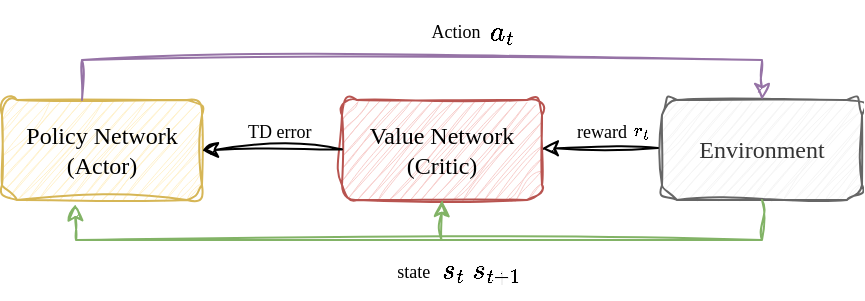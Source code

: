 <mxfile version="27.1.5">
  <diagram name="第 1 页" id="3Lj46JTjBRr6I3ty7Zjj">
    <mxGraphModel dx="920" dy="434" grid="1" gridSize="10" guides="1" tooltips="1" connect="1" arrows="1" fold="1" page="1" pageScale="1" pageWidth="827" pageHeight="1169" math="1" shadow="0">
      <root>
        <mxCell id="0" />
        <mxCell id="1" parent="0" />
        <mxCell id="fZ_mb3iRuPxJW4_zwdLX-2" value="&lt;font face=&quot;Comic Sans MS&quot;&gt;Policy Network&lt;br&gt;(Actor)&lt;/font&gt;" style="rounded=1;whiteSpace=wrap;html=1;sketch=1;curveFitting=1;jiggle=2;fillColor=#fff2cc;strokeColor=#d6b656;" parent="1" vertex="1">
          <mxGeometry x="140" y="490" width="100" height="50" as="geometry" />
        </mxCell>
        <mxCell id="fZ_mb3iRuPxJW4_zwdLX-3" value="&lt;font face=&quot;Comic Sans MS&quot;&gt;Value Network&lt;br&gt;(Critic)&lt;/font&gt;" style="rounded=1;whiteSpace=wrap;html=1;sketch=1;curveFitting=1;jiggle=2;fillColor=#f8cecc;strokeColor=#b85450;" parent="1" vertex="1">
          <mxGeometry x="310" y="490" width="100" height="50" as="geometry" />
        </mxCell>
        <mxCell id="fZ_mb3iRuPxJW4_zwdLX-4" value="&lt;font face=&quot;Comic Sans MS&quot;&gt;Environment&lt;/font&gt;" style="rounded=1;whiteSpace=wrap;html=1;sketch=1;curveFitting=1;jiggle=2;fillColor=#f5f5f5;strokeColor=#666666;fontColor=#333333;" parent="1" vertex="1">
          <mxGeometry x="470" y="490" width="100" height="50" as="geometry" />
        </mxCell>
        <mxCell id="fZ_mb3iRuPxJW4_zwdLX-5" value="" style="endArrow=classic;html=1;rounded=0;sketch=1;curveFitting=1;jiggle=2;entryX=0.5;entryY=0;entryDx=0;entryDy=0;fillColor=#e1d5e7;strokeColor=#9673a6;" parent="1" target="fZ_mb3iRuPxJW4_zwdLX-4" edge="1">
          <mxGeometry width="50" height="50" relative="1" as="geometry">
            <mxPoint x="180" y="490" as="sourcePoint" />
            <mxPoint x="530" y="450" as="targetPoint" />
            <Array as="points">
              <mxPoint x="180" y="470" />
              <mxPoint x="520" y="470" />
            </Array>
          </mxGeometry>
        </mxCell>
        <mxCell id="fZ_mb3iRuPxJW4_zwdLX-7" value="" style="endArrow=classic;html=1;rounded=0;entryX=0.365;entryY=1.043;entryDx=0;entryDy=0;entryPerimeter=0;sketch=1;curveFitting=1;jiggle=2;fillColor=#d5e8d4;strokeColor=#82b366;" parent="1" target="fZ_mb3iRuPxJW4_zwdLX-2" edge="1">
          <mxGeometry width="50" height="50" relative="1" as="geometry">
            <mxPoint x="520" y="540" as="sourcePoint" />
            <mxPoint x="180" y="560" as="targetPoint" />
            <Array as="points">
              <mxPoint x="520" y="560" />
              <mxPoint x="177" y="560" />
            </Array>
          </mxGeometry>
        </mxCell>
        <mxCell id="fZ_mb3iRuPxJW4_zwdLX-8" value="" style="endArrow=classic;html=1;rounded=0;entryX=1.019;entryY=0.604;entryDx=0;entryDy=0;entryPerimeter=0;sketch=1;curveFitting=1;jiggle=2;" parent="1" edge="1">
          <mxGeometry width="50" height="50" relative="1" as="geometry">
            <mxPoint x="468" y="514" as="sourcePoint" />
            <mxPoint x="409.9" y="514.2" as="targetPoint" />
          </mxGeometry>
        </mxCell>
        <mxCell id="fZ_mb3iRuPxJW4_zwdLX-9" value="" style="endArrow=classic;html=1;rounded=0;entryX=1;entryY=0.5;entryDx=0;entryDy=0;sketch=1;curveFitting=1;jiggle=2;" parent="1" target="fZ_mb3iRuPxJW4_zwdLX-2" edge="1">
          <mxGeometry width="50" height="50" relative="1" as="geometry">
            <mxPoint x="310.0" y="514.68" as="sourcePoint" />
            <mxPoint x="251.9" y="514.88" as="targetPoint" />
          </mxGeometry>
        </mxCell>
        <mxCell id="fZ_mb3iRuPxJW4_zwdLX-10" value="" style="endArrow=classic;html=1;rounded=0;sketch=1;curveFitting=1;jiggle=2;fillColor=#d5e8d4;strokeColor=#82b366;" parent="1" edge="1">
          <mxGeometry width="50" height="50" relative="1" as="geometry">
            <mxPoint x="359.68" y="560" as="sourcePoint" />
            <mxPoint x="360" y="540" as="targetPoint" />
          </mxGeometry>
        </mxCell>
        <mxCell id="fZ_mb3iRuPxJW4_zwdLX-12" value="&lt;font style=&quot;font-size: 9px;&quot; face=&quot;Comic Sans MS&quot;&gt;Action&lt;/font&gt;" style="text;strokeColor=none;align=center;fillColor=none;html=1;verticalAlign=middle;whiteSpace=wrap;rounded=0;" parent="1" vertex="1">
          <mxGeometry x="337" y="440" width="60" height="30" as="geometry" />
        </mxCell>
        <mxCell id="fZ_mb3iRuPxJW4_zwdLX-14" value="&lt;font style=&quot;font-size: 9px;&quot; face=&quot;Comic Sans MS&quot;&gt;state&amp;nbsp;&lt;/font&gt;" style="text;strokeColor=none;align=center;fillColor=none;html=1;verticalAlign=middle;whiteSpace=wrap;rounded=0;" parent="1" vertex="1">
          <mxGeometry x="307" y="562.5" width="80" height="25" as="geometry" />
        </mxCell>
        <mxCell id="fZ_mb3iRuPxJW4_zwdLX-15" value="&lt;font style=&quot;font-size: 9px;&quot; face=&quot;Comic Sans MS&quot;&gt;reward&lt;/font&gt;" style="text;strokeColor=none;align=center;fillColor=none;html=1;verticalAlign=middle;whiteSpace=wrap;rounded=0;" parent="1" vertex="1">
          <mxGeometry x="410" y="490" width="60" height="30" as="geometry" />
        </mxCell>
        <mxCell id="fZ_mb3iRuPxJW4_zwdLX-16" value="&lt;font style=&quot;font-size: 9px;&quot; face=&quot;Comic Sans MS&quot;&gt;TD error&amp;nbsp;&lt;/font&gt;" style="text;strokeColor=none;align=center;fillColor=none;html=1;verticalAlign=middle;whiteSpace=wrap;rounded=0;" parent="1" vertex="1">
          <mxGeometry x="250" y="490" width="60" height="30" as="geometry" />
        </mxCell>
        <mxCell id="utVjXKT_iUwoUrchSZrt-1" value="$$s_t \&amp;nbsp; s_{t+1}$$" style="text;strokeColor=none;align=center;fillColor=none;html=1;verticalAlign=middle;whiteSpace=wrap;rounded=0;" vertex="1" parent="1">
          <mxGeometry x="360" y="570" width="40" height="10" as="geometry" />
        </mxCell>
        <mxCell id="utVjXKT_iUwoUrchSZrt-2" value="$$a_t$$" style="text;strokeColor=none;align=center;fillColor=none;html=1;verticalAlign=middle;whiteSpace=wrap;rounded=0;" vertex="1" parent="1">
          <mxGeometry x="370" y="451" width="40" height="10" as="geometry" />
        </mxCell>
        <mxCell id="utVjXKT_iUwoUrchSZrt-4" value="&lt;span style=&quot;font-family: &amp;quot;Comic Sans MS&amp;quot;; font-size: 9px;&quot;&gt;$$r_t$$&lt;/span&gt;" style="text;strokeColor=none;align=center;fillColor=none;html=1;verticalAlign=middle;whiteSpace=wrap;rounded=0;" vertex="1" parent="1">
          <mxGeometry x="430" y="490" width="60" height="30" as="geometry" />
        </mxCell>
      </root>
    </mxGraphModel>
  </diagram>
</mxfile>
